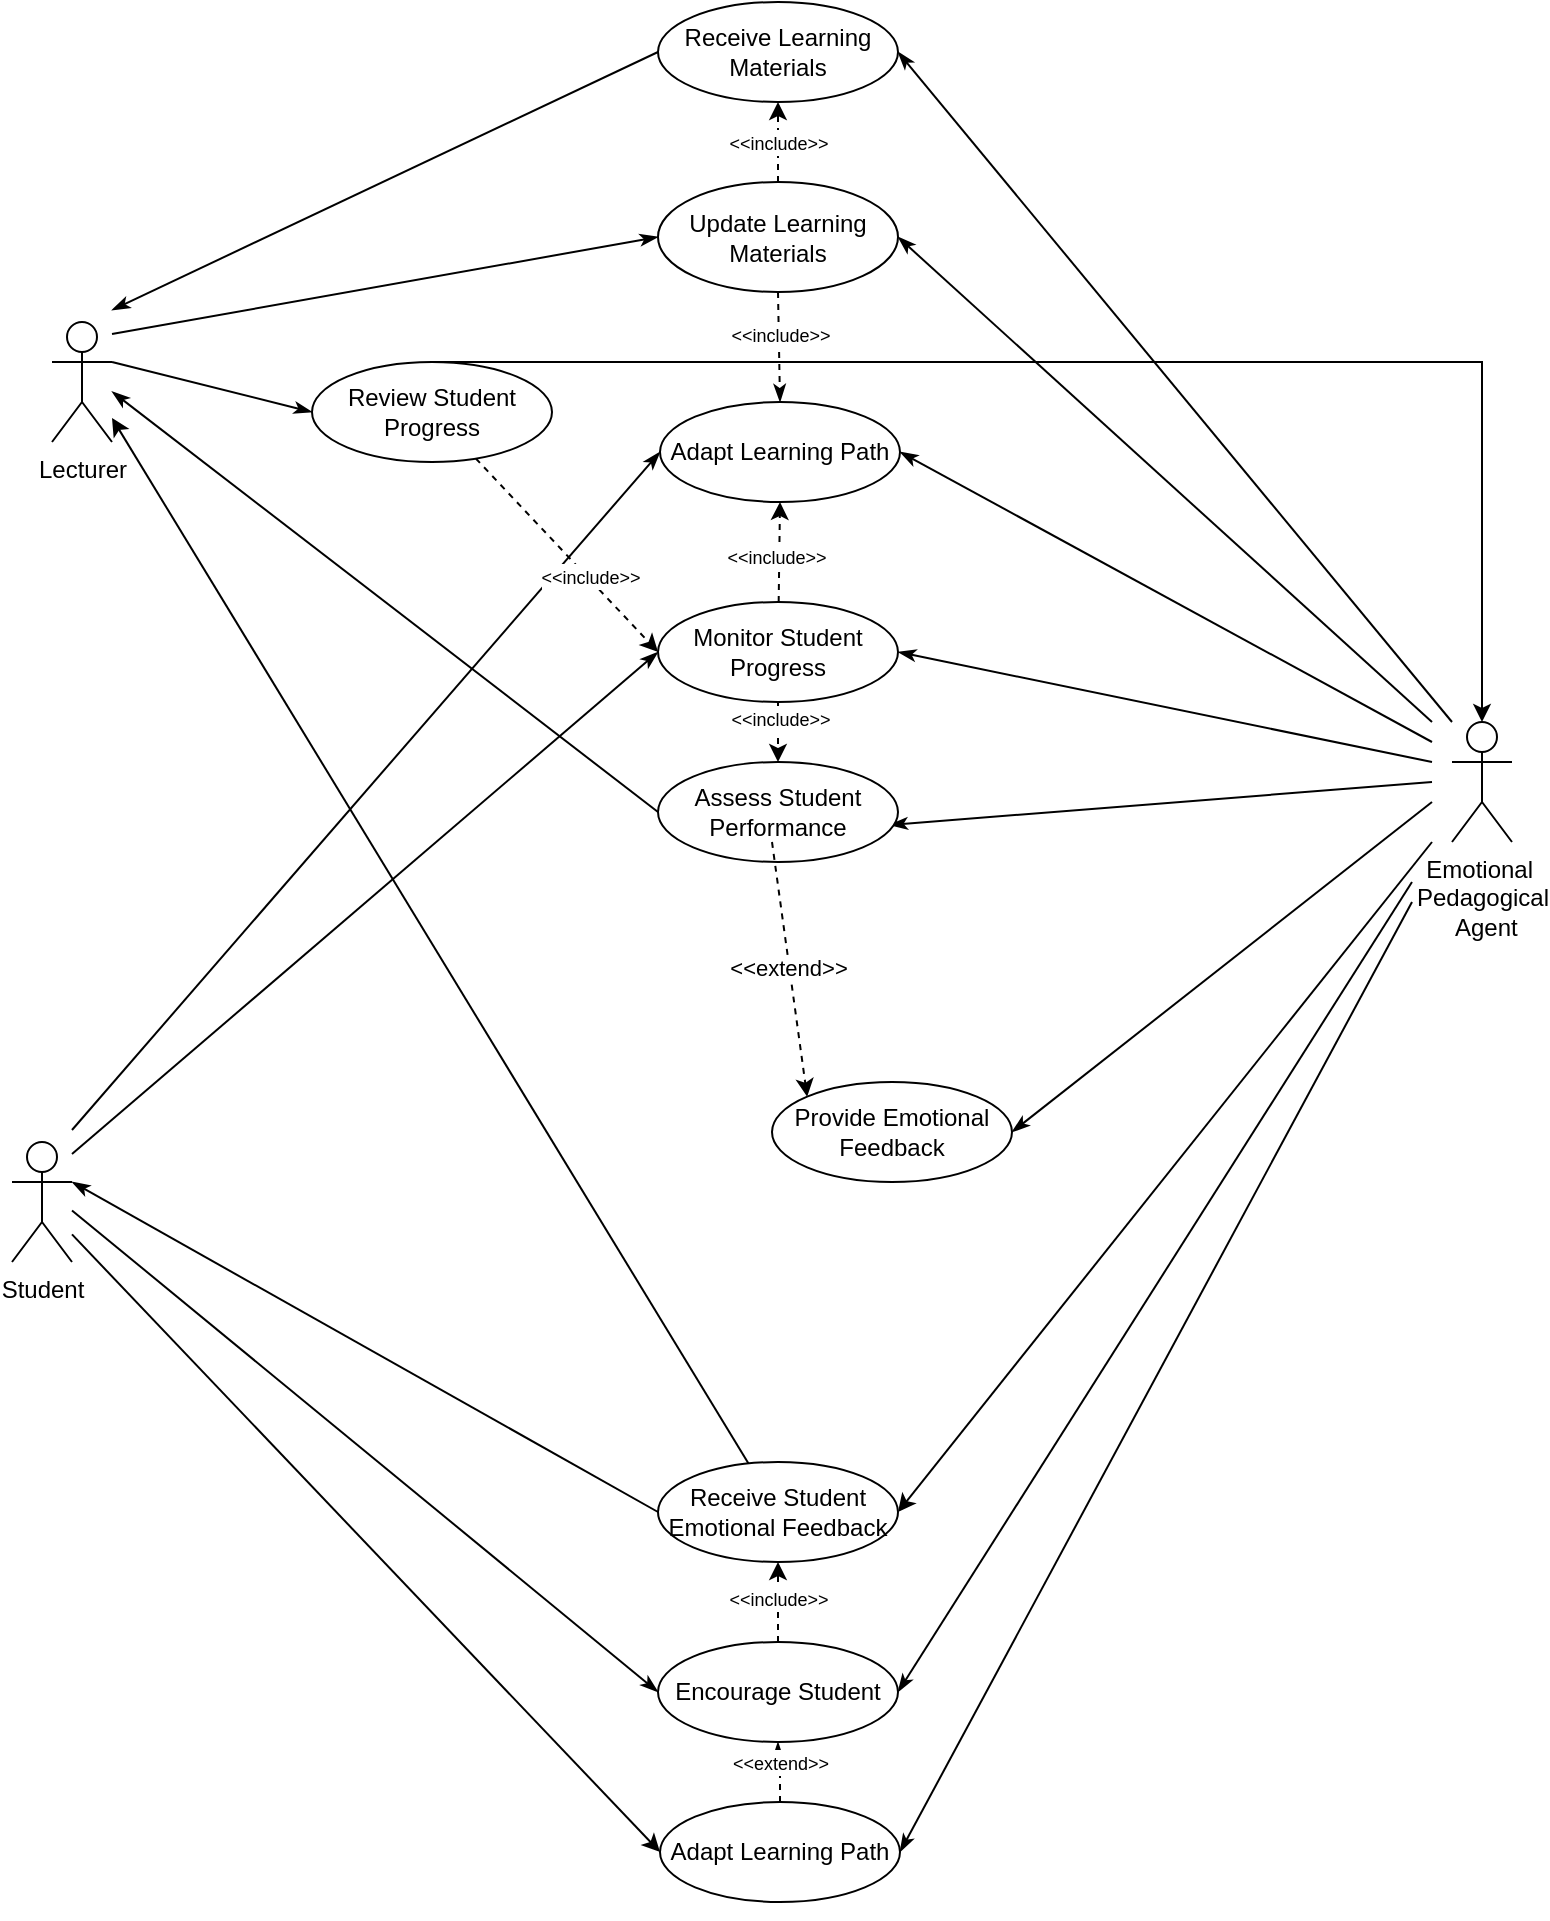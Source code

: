 <mxfile version="26.1.1">
  <diagram name="Page-1" id="j9eRqYafd_JO8ipRsz4t">
    <mxGraphModel dx="1434" dy="2005" grid="1" gridSize="10" guides="1" tooltips="1" connect="1" arrows="1" fold="1" page="1" pageScale="1" pageWidth="827" pageHeight="1169" math="0" shadow="0">
      <root>
        <mxCell id="0" />
        <mxCell id="1" parent="0" />
        <mxCell id="ikbvhD5BTmwbzsUKauvL-37" style="rounded=0;orthogonalLoop=1;jettySize=auto;html=1;endArrow=classicThin;startFill=0;endFill=1;exitX=0;exitY=0.5;exitDx=0;exitDy=0;entryX=1;entryY=0;entryDx=0;entryDy=-6;entryPerimeter=0;" parent="1" source="ikbvhD5BTmwbzsUKauvL-17" target="ikbvhD5BTmwbzsUKauvL-3" edge="1">
          <mxGeometry relative="1" as="geometry">
            <mxPoint x="120" y="360" as="sourcePoint" />
            <mxPoint x="50" y="510" as="targetPoint" />
          </mxGeometry>
        </mxCell>
        <mxCell id="ikbvhD5BTmwbzsUKauvL-39" style="rounded=0;orthogonalLoop=1;jettySize=auto;html=1;endArrow=classicThin;startFill=0;endFill=1;exitX=0;exitY=0.5;exitDx=0;exitDy=0;entryX=1;entryY=0.333;entryDx=0;entryDy=0;entryPerimeter=0;" parent="1" source="ikbvhD5BTmwbzsUKauvL-18" edge="1" target="ikbvhD5BTmwbzsUKauvL-1">
          <mxGeometry relative="1" as="geometry">
            <mxPoint x="330" y="465" as="sourcePoint" />
            <mxPoint x="80" y="530" as="targetPoint" />
          </mxGeometry>
        </mxCell>
        <mxCell id="ikbvhD5BTmwbzsUKauvL-40" style="rounded=0;orthogonalLoop=1;jettySize=auto;html=1;entryX=0;entryY=0.5;entryDx=0;entryDy=0;endArrow=classicThin;startFill=0;endFill=1;exitX=1;exitY=0.1;exitDx=0;exitDy=0;exitPerimeter=0;" parent="1" target="ikbvhD5BTmwbzsUKauvL-19" edge="1" source="ikbvhD5BTmwbzsUKauvL-1">
          <mxGeometry relative="1" as="geometry">
            <mxPoint x="70" y="520" as="sourcePoint" />
          </mxGeometry>
        </mxCell>
        <mxCell id="ikbvhD5BTmwbzsUKauvL-41" style="rounded=0;orthogonalLoop=1;jettySize=auto;html=1;endArrow=classicThin;startFill=0;endFill=1;entryX=0;entryY=0.5;entryDx=0;entryDy=0;exitX=1;exitY=0;exitDx=0;exitDy=-6;exitPerimeter=0;" parent="1" target="ikbvhD5BTmwbzsUKauvL-15" edge="1" source="ikbvhD5BTmwbzsUKauvL-1">
          <mxGeometry relative="1" as="geometry">
            <mxPoint x="70" y="500" as="sourcePoint" />
            <mxPoint x="350" y="125" as="targetPoint" />
          </mxGeometry>
        </mxCell>
        <mxCell id="ikbvhD5BTmwbzsUKauvL-42" style="rounded=0;orthogonalLoop=1;jettySize=auto;html=1;entryX=0;entryY=0.5;entryDx=0;entryDy=0;endArrow=classicThin;startFill=0;endFill=1;exitX=1;exitY=0.57;exitDx=0;exitDy=0;exitPerimeter=0;" parent="1" target="ikbvhD5BTmwbzsUKauvL-14" edge="1" source="ikbvhD5BTmwbzsUKauvL-1">
          <mxGeometry relative="1" as="geometry">
            <mxPoint x="60" y="532" as="sourcePoint" />
          </mxGeometry>
        </mxCell>
        <mxCell id="ikbvhD5BTmwbzsUKauvL-1" value="Student" style="shape=umlActor;verticalLabelPosition=bottom;verticalAlign=top;html=1;outlineConnect=0;points=[[0,0.333,0,0,0],[0,0.5,0,0,0],[0,1,0,0,0],[0.25,0.1,0,0,0],[1,0,0,0,-6],[1,0.1,0,0,0],[1,0.333,0,0,0],[1,0.57,0,0,0],[1,0.77,0,0,0],[1,1,0,0,0]];" parent="1" vertex="1">
          <mxGeometry x="30" y="490" width="30" height="60" as="geometry" />
        </mxCell>
        <mxCell id="NkEJEfKFvYe5f6atW8bi-65" style="rounded=0;orthogonalLoop=1;jettySize=auto;html=1;entryX=1;entryY=0.5;entryDx=0;entryDy=0;" parent="1" target="ikbvhD5BTmwbzsUKauvL-18" edge="1">
          <mxGeometry relative="1" as="geometry">
            <mxPoint x="740" y="340" as="sourcePoint" />
          </mxGeometry>
        </mxCell>
        <mxCell id="ikbvhD5BTmwbzsUKauvL-2" value="Emotional&amp;nbsp;&lt;div&gt;Pedagogica&lt;span style=&quot;background-color: transparent; color: light-dark(rgb(0, 0, 0), rgb(255, 255, 255));&quot;&gt;l&lt;/span&gt;&lt;/div&gt;&lt;div&gt;&lt;span style=&quot;background-color: transparent; color: light-dark(rgb(0, 0, 0), rgb(255, 255, 255));&quot;&gt;&amp;nbsp;Agent&lt;/span&gt;&lt;/div&gt;" style="shape=umlActor;verticalLabelPosition=bottom;verticalAlign=top;html=1;outlineConnect=0;" parent="1" vertex="1">
          <mxGeometry x="750" y="280" width="30" height="60" as="geometry" />
        </mxCell>
        <mxCell id="ikbvhD5BTmwbzsUKauvL-3" value="Lecturer" style="shape=umlActor;verticalLabelPosition=bottom;verticalAlign=top;html=1;outlineConnect=0;points=[[0,0.333,0,0,0],[0,1,0,0,0],[1,0,0,0,-6],[1,0.1,0,0,0],[1,0.333,0,0,0],[1,0.58,0,0,0],[1,0.8,0,0,0],[1,1,0,0,0]];" parent="1" vertex="1">
          <mxGeometry x="50" y="80" width="30" height="60" as="geometry" />
        </mxCell>
        <mxCell id="NkEJEfKFvYe5f6atW8bi-36" style="rounded=0;orthogonalLoop=1;jettySize=auto;html=1;exitX=0;exitY=0.5;exitDx=0;exitDy=0;endArrow=classicThin;endFill=1;entryX=1;entryY=0.58;entryDx=0;entryDy=0;entryPerimeter=0;" parent="1" source="ikbvhD5BTmwbzsUKauvL-9" target="ikbvhD5BTmwbzsUKauvL-3" edge="1">
          <mxGeometry relative="1" as="geometry">
            <mxPoint x="90" y="130" as="targetPoint" />
          </mxGeometry>
        </mxCell>
        <mxCell id="NkEJEfKFvYe5f6atW8bi-87" value="" style="rounded=0;orthogonalLoop=1;jettySize=auto;html=1;dashed=1;entryX=0.5;entryY=1;entryDx=0;entryDy=0;" parent="1" source="ikbvhD5BTmwbzsUKauvL-14" target="ikbvhD5BTmwbzsUKauvL-18" edge="1">
          <mxGeometry relative="1" as="geometry" />
        </mxCell>
        <mxCell id="NkEJEfKFvYe5f6atW8bi-88" value="&lt;font style=&quot;font-size: 9px;&quot;&gt;&amp;lt;&amp;lt;include&amp;gt;&amp;gt;&lt;/font&gt;" style="edgeLabel;html=1;align=center;verticalAlign=middle;resizable=0;points=[];" parent="NkEJEfKFvYe5f6atW8bi-87" vertex="1" connectable="0">
          <mxGeometry x="0.123" relative="1" as="geometry">
            <mxPoint as="offset" />
          </mxGeometry>
        </mxCell>
        <mxCell id="ikbvhD5BTmwbzsUKauvL-14" value="Encourage Student" style="ellipse;whiteSpace=wrap;html=1;" parent="1" vertex="1">
          <mxGeometry x="353" y="740" width="120" height="50" as="geometry" />
        </mxCell>
        <mxCell id="ikbvhD5BTmwbzsUKauvL-15" value="Adapt Learning Path" style="ellipse;whiteSpace=wrap;html=1;" parent="1" vertex="1">
          <mxGeometry x="354" y="120" width="120" height="50" as="geometry" />
        </mxCell>
        <mxCell id="NkEJEfKFvYe5f6atW8bi-46" style="rounded=0;orthogonalLoop=1;jettySize=auto;html=1;exitX=0.5;exitY=1;exitDx=0;exitDy=0;entryX=0.5;entryY=0;entryDx=0;entryDy=0;endArrow=classicThin;endFill=1;dashed=1;" parent="1" source="ikbvhD5BTmwbzsUKauvL-16" target="ikbvhD5BTmwbzsUKauvL-15" edge="1">
          <mxGeometry relative="1" as="geometry" />
        </mxCell>
        <mxCell id="NkEJEfKFvYe5f6atW8bi-47" value="&lt;font style=&quot;font-size: 9px;&quot;&gt;&amp;lt;&amp;lt;include&amp;gt;&amp;gt;&lt;/font&gt;" style="edgeLabel;html=1;align=center;verticalAlign=middle;resizable=0;points=[];" parent="NkEJEfKFvYe5f6atW8bi-46" vertex="1" connectable="0">
          <mxGeometry x="-0.235" relative="1" as="geometry">
            <mxPoint as="offset" />
          </mxGeometry>
        </mxCell>
        <mxCell id="ikbvhD5BTmwbzsUKauvL-17" value="Receive Learning Materials" style="ellipse;whiteSpace=wrap;html=1;" parent="1" vertex="1">
          <mxGeometry x="353" y="-80" width="120" height="50" as="geometry" />
        </mxCell>
        <mxCell id="NkEJEfKFvYe5f6atW8bi-71" style="rounded=0;orthogonalLoop=1;jettySize=auto;html=1;entryX=1;entryY=0.8;entryDx=0;entryDy=0;entryPerimeter=0;" parent="1" source="ikbvhD5BTmwbzsUKauvL-18" target="ikbvhD5BTmwbzsUKauvL-3" edge="1">
          <mxGeometry relative="1" as="geometry" />
        </mxCell>
        <mxCell id="ikbvhD5BTmwbzsUKauvL-18" value="Receive Student Emotional Feedback" style="ellipse;whiteSpace=wrap;html=1;" parent="1" vertex="1">
          <mxGeometry x="353" y="650" width="120" height="50" as="geometry" />
        </mxCell>
        <mxCell id="NkEJEfKFvYe5f6atW8bi-40" style="rounded=0;orthogonalLoop=1;jettySize=auto;html=1;exitX=0.5;exitY=1;exitDx=0;exitDy=0;dashed=1;" parent="1" source="ikbvhD5BTmwbzsUKauvL-19" target="ikbvhD5BTmwbzsUKauvL-9" edge="1">
          <mxGeometry relative="1" as="geometry" />
        </mxCell>
        <mxCell id="NkEJEfKFvYe5f6atW8bi-41" value="&lt;font style=&quot;font-size: 9px;&quot;&gt;&amp;lt;&amp;lt;include&amp;gt;&amp;gt;&lt;/font&gt;" style="edgeLabel;html=1;align=center;verticalAlign=middle;resizable=0;points=[];" parent="NkEJEfKFvYe5f6atW8bi-40" vertex="1" connectable="0">
          <mxGeometry x="-0.467" y="1" relative="1" as="geometry">
            <mxPoint as="offset" />
          </mxGeometry>
        </mxCell>
        <mxCell id="NkEJEfKFvYe5f6atW8bi-84" value="" style="rounded=0;orthogonalLoop=1;jettySize=auto;html=1;dashed=1;entryX=0.5;entryY=1;entryDx=0;entryDy=0;" parent="1" source="ikbvhD5BTmwbzsUKauvL-19" target="ikbvhD5BTmwbzsUKauvL-15" edge="1">
          <mxGeometry relative="1" as="geometry">
            <mxPoint x="413" y="150" as="targetPoint" />
          </mxGeometry>
        </mxCell>
        <mxCell id="NkEJEfKFvYe5f6atW8bi-85" value="&lt;font style=&quot;font-size: 9px;&quot;&gt;&amp;lt;&amp;lt;include&amp;gt;&amp;gt;&lt;/font&gt;" style="edgeLabel;html=1;align=center;verticalAlign=middle;resizable=0;points=[];" parent="NkEJEfKFvYe5f6atW8bi-84" vertex="1" connectable="0">
          <mxGeometry x="-0.011" y="1" relative="1" as="geometry">
            <mxPoint x="-1" y="1" as="offset" />
          </mxGeometry>
        </mxCell>
        <mxCell id="ikbvhD5BTmwbzsUKauvL-19" value="Monitor Student Progress" style="ellipse;whiteSpace=wrap;html=1;" parent="1" vertex="1">
          <mxGeometry x="353" y="220" width="120" height="50" as="geometry" />
        </mxCell>
        <mxCell id="NkEJEfKFvYe5f6atW8bi-44" style="edgeStyle=orthogonalEdgeStyle;rounded=0;orthogonalLoop=1;jettySize=auto;html=1;exitX=0.5;exitY=0;exitDx=0;exitDy=0;endArrow=classicThin;endFill=1;dashed=1;" parent="1" source="ikbvhD5BTmwbzsUKauvL-20" target="ikbvhD5BTmwbzsUKauvL-14" edge="1">
          <mxGeometry relative="1" as="geometry" />
        </mxCell>
        <mxCell id="NkEJEfKFvYe5f6atW8bi-45" value="&lt;font style=&quot;font-size: 9px;&quot;&gt;&amp;lt;&amp;lt;extend&amp;gt;&amp;gt;&lt;/font&gt;" style="edgeLabel;html=1;align=center;verticalAlign=middle;resizable=0;points=[];" parent="NkEJEfKFvYe5f6atW8bi-44" vertex="1" connectable="0">
          <mxGeometry x="0.298" relative="1" as="geometry">
            <mxPoint as="offset" />
          </mxGeometry>
        </mxCell>
        <mxCell id="ikbvhD5BTmwbzsUKauvL-20" value="Adapt Learning Path" style="ellipse;whiteSpace=wrap;html=1;" parent="1" vertex="1">
          <mxGeometry x="354" y="820" width="120" height="50" as="geometry" />
        </mxCell>
        <mxCell id="ikbvhD5BTmwbzsUKauvL-29" style="edgeStyle=orthogonalEdgeStyle;rounded=0;orthogonalLoop=1;jettySize=auto;html=1;exitX=0.5;exitY=1;exitDx=0;exitDy=0;" parent="1" source="ikbvhD5BTmwbzsUKauvL-20" target="ikbvhD5BTmwbzsUKauvL-20" edge="1">
          <mxGeometry relative="1" as="geometry" />
        </mxCell>
        <mxCell id="NkEJEfKFvYe5f6atW8bi-1" value="" style="endArrow=classicThin;html=1;rounded=0;entryX=0;entryY=0.5;entryDx=0;entryDy=0;endFill=1;exitX=1;exitY=0.1;exitDx=0;exitDy=0;exitPerimeter=0;" parent="1" target="ikbvhD5BTmwbzsUKauvL-16" edge="1" source="ikbvhD5BTmwbzsUKauvL-3">
          <mxGeometry width="50" height="50" relative="1" as="geometry">
            <mxPoint x="80" y="110" as="sourcePoint" />
            <mxPoint x="110" y="480" as="targetPoint" />
          </mxGeometry>
        </mxCell>
        <mxCell id="NkEJEfKFvYe5f6atW8bi-2" value="" style="endArrow=classicThin;html=1;rounded=0;entryX=0;entryY=0.5;entryDx=0;entryDy=0;endFill=1;exitX=1;exitY=0.333;exitDx=0;exitDy=0;exitPerimeter=0;" parent="1" target="ikbvhD5BTmwbzsUKauvL-21" edge="1" source="ikbvhD5BTmwbzsUKauvL-3">
          <mxGeometry width="50" height="50" relative="1" as="geometry">
            <mxPoint x="80" y="120" as="sourcePoint" />
            <mxPoint x="10" y="595" as="targetPoint" />
          </mxGeometry>
        </mxCell>
        <mxCell id="NkEJEfKFvYe5f6atW8bi-6" style="rounded=0;orthogonalLoop=1;jettySize=auto;html=1;endArrow=classicThin;startFill=0;endFill=1;entryX=1;entryY=0.5;entryDx=0;entryDy=0;" parent="1" target="ikbvhD5BTmwbzsUKauvL-20" edge="1">
          <mxGeometry relative="1" as="geometry">
            <mxPoint x="730" y="370" as="sourcePoint" />
            <mxPoint x="720" y="370" as="targetPoint" />
          </mxGeometry>
        </mxCell>
        <mxCell id="NkEJEfKFvYe5f6atW8bi-7" value="" style="endArrow=classicThin;html=1;rounded=0;endFill=1;entryX=1;entryY=0.5;entryDx=0;entryDy=0;" parent="1" source="ikbvhD5BTmwbzsUKauvL-2" target="ikbvhD5BTmwbzsUKauvL-17" edge="1">
          <mxGeometry width="50" height="50" relative="1" as="geometry">
            <mxPoint x="750" y="310" as="sourcePoint" />
            <mxPoint x="680" y="370" as="targetPoint" />
            <Array as="points">
              <mxPoint x="750" y="280" />
            </Array>
          </mxGeometry>
        </mxCell>
        <mxCell id="NkEJEfKFvYe5f6atW8bi-8" value="" style="endArrow=classicThin;html=1;rounded=0;endFill=1;entryX=1;entryY=0.5;entryDx=0;entryDy=0;" parent="1" target="ikbvhD5BTmwbzsUKauvL-16" edge="1">
          <mxGeometry width="50" height="50" relative="1" as="geometry">
            <mxPoint x="740" y="280" as="sourcePoint" />
            <mxPoint x="846" y="420.0" as="targetPoint" />
          </mxGeometry>
        </mxCell>
        <mxCell id="NkEJEfKFvYe5f6atW8bi-11" value="" style="endArrow=classicThin;html=1;rounded=0;strokeColor=default;endFill=1;entryX=1;entryY=0.5;entryDx=0;entryDy=0;" parent="1" target="NkEJEfKFvYe5f6atW8bi-12" edge="1">
          <mxGeometry width="50" height="50" relative="1" as="geometry">
            <mxPoint x="740" y="320" as="sourcePoint" />
            <mxPoint x="670" y="490" as="targetPoint" />
          </mxGeometry>
        </mxCell>
        <mxCell id="NkEJEfKFvYe5f6atW8bi-12" value="Provide Emotional Feedback" style="ellipse;whiteSpace=wrap;html=1;" parent="1" vertex="1">
          <mxGeometry x="410" y="460" width="120" height="50" as="geometry" />
        </mxCell>
        <mxCell id="NkEJEfKFvYe5f6atW8bi-15" value="" style="endArrow=classicThin;html=1;rounded=0;endFill=1;entryX=1;entryY=0.5;entryDx=0;entryDy=0;" parent="1" target="ikbvhD5BTmwbzsUKauvL-19" edge="1">
          <mxGeometry width="50" height="50" relative="1" as="geometry">
            <mxPoint x="740" y="300" as="sourcePoint" />
            <mxPoint x="480" y="320" as="targetPoint" />
          </mxGeometry>
        </mxCell>
        <mxCell id="NkEJEfKFvYe5f6atW8bi-17" value="" style="endArrow=classicThin;html=1;rounded=0;entryX=1;entryY=0.5;entryDx=0;entryDy=0;endFill=1;" parent="1" target="ikbvhD5BTmwbzsUKauvL-15" edge="1">
          <mxGeometry width="50" height="50" relative="1" as="geometry">
            <mxPoint x="740" y="290" as="sourcePoint" />
            <mxPoint x="540" y="360" as="targetPoint" />
          </mxGeometry>
        </mxCell>
        <mxCell id="NkEJEfKFvYe5f6atW8bi-18" value="" style="endArrow=classicThin;html=1;rounded=0;endFill=1;entryX=1;entryY=0.5;entryDx=0;entryDy=0;" parent="1" target="ikbvhD5BTmwbzsUKauvL-14" edge="1">
          <mxGeometry width="50" height="50" relative="1" as="geometry">
            <mxPoint x="730" y="360" as="sourcePoint" />
            <mxPoint x="473" y="692.5" as="targetPoint" />
          </mxGeometry>
        </mxCell>
        <mxCell id="NkEJEfKFvYe5f6atW8bi-19" value="" style="endArrow=classicThin;html=1;rounded=0;endFill=1;entryX=0.965;entryY=0.629;entryDx=0;entryDy=0;entryPerimeter=0;" parent="1" target="ikbvhD5BTmwbzsUKauvL-9" edge="1">
          <mxGeometry width="50" height="50" relative="1" as="geometry">
            <mxPoint x="740" y="310" as="sourcePoint" />
            <mxPoint x="680" y="340" as="targetPoint" />
          </mxGeometry>
        </mxCell>
        <mxCell id="NkEJEfKFvYe5f6atW8bi-35" style="edgeStyle=orthogonalEdgeStyle;rounded=0;orthogonalLoop=1;jettySize=auto;html=1;exitX=0.5;exitY=1;exitDx=0;exitDy=0;" parent="1" source="ikbvhD5BTmwbzsUKauvL-18" target="ikbvhD5BTmwbzsUKauvL-18" edge="1">
          <mxGeometry relative="1" as="geometry" />
        </mxCell>
        <mxCell id="NkEJEfKFvYe5f6atW8bi-58" style="rounded=0;orthogonalLoop=1;jettySize=auto;html=1;entryX=0;entryY=0.5;entryDx=0;entryDy=0;dashed=1;" parent="1" source="ikbvhD5BTmwbzsUKauvL-21" target="ikbvhD5BTmwbzsUKauvL-19" edge="1">
          <mxGeometry relative="1" as="geometry" />
        </mxCell>
        <mxCell id="NkEJEfKFvYe5f6atW8bi-86" value="&lt;font style=&quot;font-size: 9px;&quot;&gt;&amp;lt;&amp;lt;include&amp;gt;&amp;gt;&lt;/font&gt;" style="edgeLabel;html=1;align=center;verticalAlign=middle;resizable=0;points=[];" parent="NkEJEfKFvYe5f6atW8bi-58" vertex="1" connectable="0">
          <mxGeometry x="0.227" y="1" relative="1" as="geometry">
            <mxPoint as="offset" />
          </mxGeometry>
        </mxCell>
        <mxCell id="ikbvhD5BTmwbzsUKauvL-21" value="Review Student Progress" style="ellipse;whiteSpace=wrap;html=1;" parent="1" vertex="1">
          <mxGeometry x="180" y="100" width="120" height="50" as="geometry" />
        </mxCell>
        <mxCell id="NkEJEfKFvYe5f6atW8bi-81" style="edgeStyle=orthogonalEdgeStyle;rounded=0;orthogonalLoop=1;jettySize=auto;html=1;exitX=0.5;exitY=0;exitDx=0;exitDy=0;entryX=0.5;entryY=1;entryDx=0;entryDy=0;dashed=1;" parent="1" source="ikbvhD5BTmwbzsUKauvL-16" target="ikbvhD5BTmwbzsUKauvL-17" edge="1">
          <mxGeometry relative="1" as="geometry" />
        </mxCell>
        <mxCell id="NkEJEfKFvYe5f6atW8bi-82" value="&lt;font style=&quot;font-size: 9px;&quot;&gt;&amp;lt;&amp;lt;include&amp;gt;&amp;gt;&lt;/font&gt;" style="edgeLabel;html=1;align=center;verticalAlign=middle;resizable=0;points=[];" parent="NkEJEfKFvYe5f6atW8bi-81" vertex="1" connectable="0">
          <mxGeometry x="-0.495" relative="1" as="geometry">
            <mxPoint y="-10" as="offset" />
          </mxGeometry>
        </mxCell>
        <mxCell id="ikbvhD5BTmwbzsUKauvL-16" value="Update Learning Materials" style="ellipse;whiteSpace=wrap;html=1;" parent="1" vertex="1">
          <mxGeometry x="353" y="10" width="120" height="55" as="geometry" />
        </mxCell>
        <mxCell id="NkEJEfKFvYe5f6atW8bi-66" value="" style="edgeStyle=none;orthogonalLoop=1;jettySize=auto;html=1;rounded=0;entryX=0;entryY=0.5;entryDx=0;entryDy=0;exitX=1;exitY=0.77;exitDx=0;exitDy=0;exitPerimeter=0;" parent="1" target="ikbvhD5BTmwbzsUKauvL-20" edge="1" source="ikbvhD5BTmwbzsUKauvL-1">
          <mxGeometry width="100" relative="1" as="geometry">
            <mxPoint x="80" y="550" as="sourcePoint" />
            <mxPoint x="130" y="530" as="targetPoint" />
            <Array as="points" />
          </mxGeometry>
        </mxCell>
        <mxCell id="ikbvhD5BTmwbzsUKauvL-9" value="Assess Student Performance" style="ellipse;whiteSpace=wrap;html=1;" parent="1" vertex="1">
          <mxGeometry x="353" y="300" width="120" height="50" as="geometry" />
        </mxCell>
        <mxCell id="NkEJEfKFvYe5f6atW8bi-78" style="edgeStyle=orthogonalEdgeStyle;rounded=0;orthogonalLoop=1;jettySize=auto;html=1;exitX=0.5;exitY=1;exitDx=0;exitDy=0;" parent="1" source="ikbvhD5BTmwbzsUKauvL-18" target="ikbvhD5BTmwbzsUKauvL-18" edge="1">
          <mxGeometry relative="1" as="geometry" />
        </mxCell>
        <mxCell id="NkEJEfKFvYe5f6atW8bi-93" value="" style="rounded=0;orthogonalLoop=1;jettySize=auto;html=1;dashed=1;entryX=0;entryY=0;entryDx=0;entryDy=0;" parent="1" target="NkEJEfKFvYe5f6atW8bi-12" edge="1">
          <mxGeometry relative="1" as="geometry">
            <mxPoint x="410" y="340" as="sourcePoint" />
            <mxPoint x="413" y="535.0" as="targetPoint" />
            <Array as="points">
              <mxPoint x="410" y="340" />
            </Array>
          </mxGeometry>
        </mxCell>
        <mxCell id="NkEJEfKFvYe5f6atW8bi-95" value="&amp;lt;&amp;lt;extend&amp;gt;&amp;gt;" style="edgeLabel;html=1;align=center;verticalAlign=middle;resizable=0;points=[];" parent="NkEJEfKFvYe5f6atW8bi-93" vertex="1" connectable="0">
          <mxGeometry x="-0.023" y="-1" relative="1" as="geometry">
            <mxPoint as="offset" />
          </mxGeometry>
        </mxCell>
        <mxCell id="NkEJEfKFvYe5f6atW8bi-99" style="edgeStyle=orthogonalEdgeStyle;rounded=0;orthogonalLoop=1;jettySize=auto;html=1;" parent="1" source="ikbvhD5BTmwbzsUKauvL-21" target="ikbvhD5BTmwbzsUKauvL-2" edge="1">
          <mxGeometry relative="1" as="geometry">
            <Array as="points">
              <mxPoint x="765" y="100" />
            </Array>
          </mxGeometry>
        </mxCell>
      </root>
    </mxGraphModel>
  </diagram>
</mxfile>
